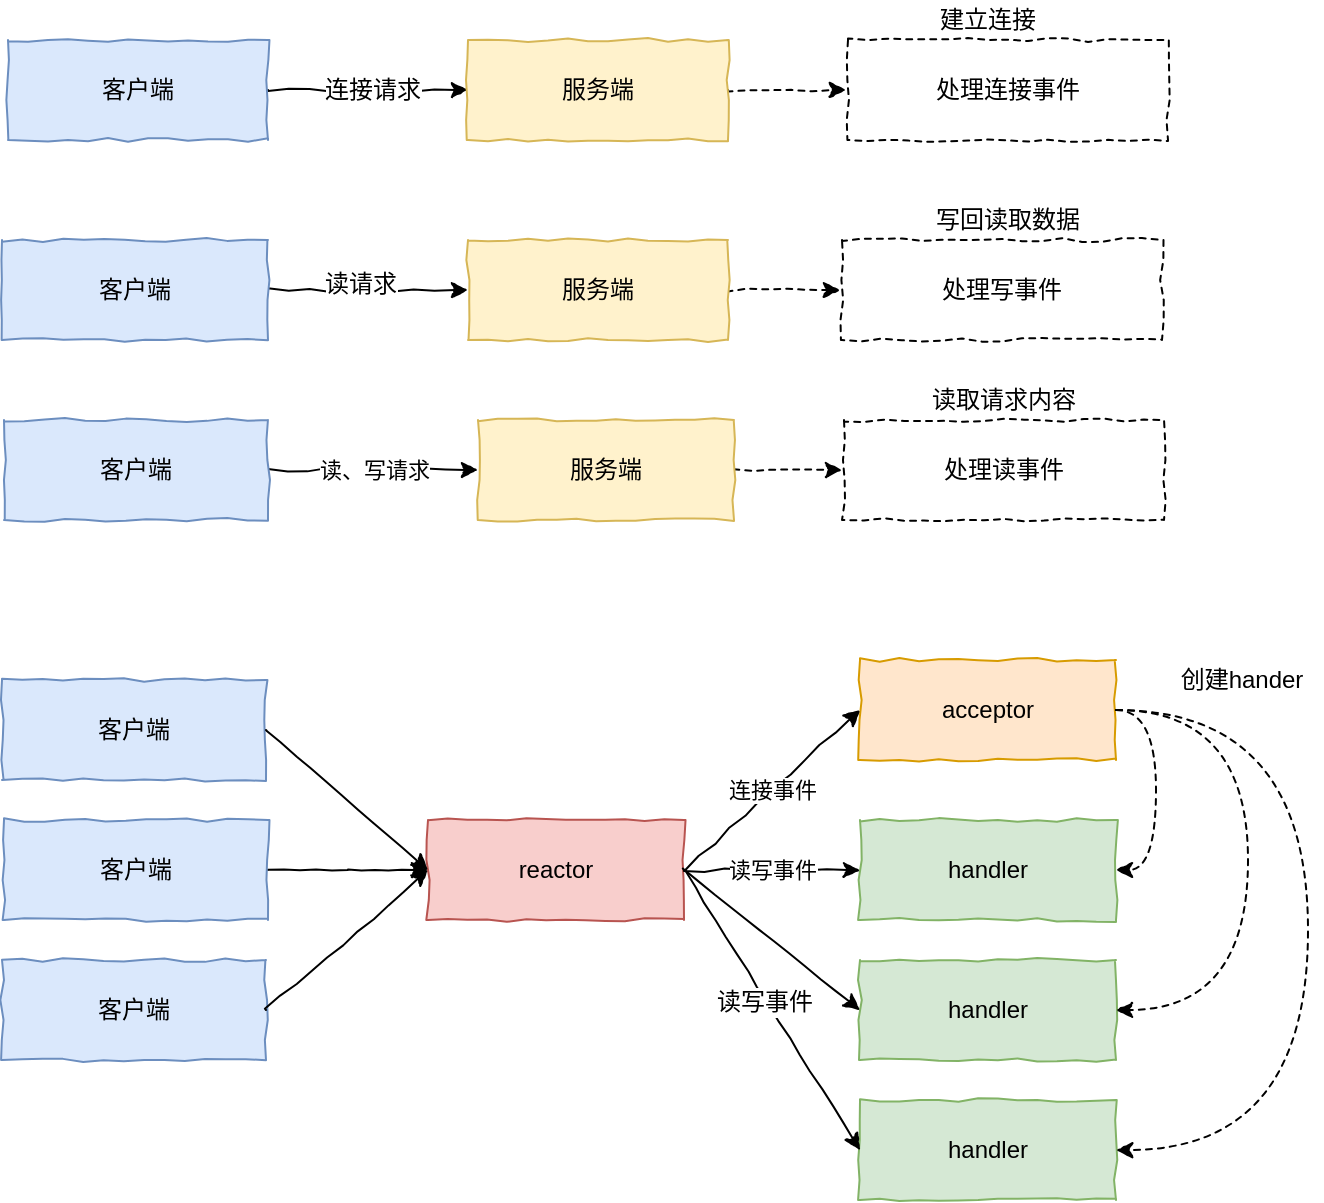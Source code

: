<mxfile version="12.2.4" pages="1"><diagram id="t0Y_sLKrXTWDEjhyHdri" name="Page-1"><mxGraphModel dx="865" dy="550" grid="1" gridSize="10" guides="1" tooltips="1" connect="1" arrows="1" fold="1" page="1" pageScale="1" pageWidth="827" pageHeight="1169" math="0" shadow="0"><root><mxCell id="0"/><mxCell id="1" parent="0"/><mxCell id="16" style="edgeStyle=orthogonalEdgeStyle;rounded=0;orthogonalLoop=1;jettySize=auto;html=1;exitX=1;exitY=0.5;exitDx=0;exitDy=0;entryX=0;entryY=0.5;entryDx=0;entryDy=0;comic=1;" parent="1" source="2" target="5" edge="1"><mxGeometry relative="1" as="geometry"/></mxCell><mxCell id="24" value="连接请求" style="text;html=1;resizable=0;points=[];align=center;verticalAlign=middle;labelBackgroundColor=#ffffff;" parent="16" vertex="1" connectable="0"><mxGeometry x="0.04" relative="1" as="geometry"><mxPoint as="offset"/></mxGeometry></mxCell><mxCell id="2" value="客户端" style="rounded=0;whiteSpace=wrap;html=1;fillColor=#dae8fc;strokeColor=#6c8ebf;comic=1;" parent="1" vertex="1"><mxGeometry x="50" y="60" width="130" height="50" as="geometry"/></mxCell><mxCell id="3" value="处理连接事件" style="rounded=0;whiteSpace=wrap;html=1;dashed=1;perimeterSpacing=1;comic=1;" parent="1" vertex="1"><mxGeometry x="470" y="60" width="160" height="50" as="geometry"/></mxCell><mxCell id="17" style="edgeStyle=orthogonalEdgeStyle;rounded=0;comic=1;orthogonalLoop=1;jettySize=auto;html=1;exitX=1;exitY=0.5;exitDx=0;exitDy=0;dashed=1;endArrow=classic;endFill=1;" parent="1" source="5" target="3" edge="1"><mxGeometry relative="1" as="geometry"/></mxCell><mxCell id="5" value="服务端" style="rounded=0;whiteSpace=wrap;html=1;fillColor=#fff2cc;strokeColor=#d6b656;comic=1;" parent="1" vertex="1"><mxGeometry x="280" y="60" width="130" height="50" as="geometry"/></mxCell><mxCell id="19" style="edgeStyle=orthogonalEdgeStyle;rounded=0;comic=1;orthogonalLoop=1;jettySize=auto;html=1;exitX=1;exitY=0.5;exitDx=0;exitDy=0;entryX=0;entryY=0.5;entryDx=0;entryDy=0;" parent="1" source="10" target="12" edge="1"><mxGeometry relative="1" as="geometry"/></mxCell><mxCell id="23" value="读请求" style="text;html=1;resizable=0;points=[];align=center;verticalAlign=middle;labelBackgroundColor=#ffffff;" parent="19" vertex="1" connectable="0"><mxGeometry x="-0.08" y="3" relative="1" as="geometry"><mxPoint as="offset"/></mxGeometry></mxCell><mxCell id="10" value="客户端" style="rounded=0;whiteSpace=wrap;html=1;fillColor=#dae8fc;strokeColor=#6c8ebf;comic=1;" parent="1" vertex="1"><mxGeometry x="47" y="160" width="133" height="50" as="geometry"/></mxCell><mxCell id="11" value="处理写事件" style="rounded=0;whiteSpace=wrap;html=1;dashed=1;perimeterSpacing=1;comic=1;" parent="1" vertex="1"><mxGeometry x="467" y="160" width="160" height="50" as="geometry"/></mxCell><mxCell id="18" style="edgeStyle=orthogonalEdgeStyle;rounded=0;comic=1;orthogonalLoop=1;jettySize=auto;html=1;entryX=0;entryY=0.5;entryDx=0;entryDy=0;dashed=1;" parent="1" source="12" target="11" edge="1"><mxGeometry relative="1" as="geometry"/></mxCell><mxCell id="12" value="服务端" style="rounded=0;whiteSpace=wrap;html=1;fillColor=#fff2cc;strokeColor=#d6b656;comic=1;" parent="1" vertex="1"><mxGeometry x="280" y="160" width="130" height="50" as="geometry"/></mxCell><mxCell id="20" value="读、写请求" style="edgeStyle=orthogonalEdgeStyle;rounded=0;comic=1;orthogonalLoop=1;jettySize=auto;html=1;exitX=1;exitY=0.5;exitDx=0;exitDy=0;entryX=0;entryY=0.5;entryDx=0;entryDy=0;" parent="1" source="13" target="15" edge="1"><mxGeometry relative="1" as="geometry"/></mxCell><mxCell id="13" value="客户端" style="rounded=0;whiteSpace=wrap;html=1;fillColor=#dae8fc;strokeColor=#6c8ebf;comic=1;" parent="1" vertex="1"><mxGeometry x="48" y="250" width="132" height="50" as="geometry"/></mxCell><mxCell id="14" value="处理读事件" style="rounded=0;whiteSpace=wrap;html=1;dashed=1;perimeterSpacing=1;comic=1;" parent="1" vertex="1"><mxGeometry x="468" y="250" width="160" height="50" as="geometry"/></mxCell><mxCell id="21" style="edgeStyle=orthogonalEdgeStyle;rounded=0;comic=1;orthogonalLoop=1;jettySize=auto;html=1;dashed=1;" parent="1" source="15" target="14" edge="1"><mxGeometry relative="1" as="geometry"/></mxCell><mxCell id="15" value="服务端" style="rounded=0;whiteSpace=wrap;html=1;fillColor=#fff2cc;strokeColor=#d6b656;comic=1;" parent="1" vertex="1"><mxGeometry x="285" y="250" width="128" height="50" as="geometry"/></mxCell><mxCell id="25" value="建立连接" style="text;html=1;strokeColor=none;fillColor=none;align=center;verticalAlign=middle;whiteSpace=wrap;rounded=0;dashed=1;comic=1;" parent="1" vertex="1"><mxGeometry x="510" y="40" width="60" height="20" as="geometry"/></mxCell><mxCell id="26" value="写回读取数据" style="text;html=1;strokeColor=none;fillColor=none;align=center;verticalAlign=middle;whiteSpace=wrap;rounded=0;dashed=1;comic=1;" parent="1" vertex="1"><mxGeometry x="510" y="140" width="80" height="20" as="geometry"/></mxCell><mxCell id="27" value="读取请求内容" style="text;html=1;resizable=0;points=[];autosize=1;align=left;verticalAlign=top;spacingTop=-4;" parent="1" vertex="1"><mxGeometry x="510" y="230" width="90" height="20" as="geometry"/></mxCell><mxCell id="49" value="" style="group" parent="1" vertex="1" connectable="0"><mxGeometry x="47" y="365" width="660" height="275" as="geometry"/></mxCell><mxCell id="28" value="客户端" style="rounded=0;whiteSpace=wrap;html=1;fillColor=#dae8fc;strokeColor=#6c8ebf;comic=1;" parent="49" vertex="1"><mxGeometry y="15" width="132" height="50" as="geometry"/></mxCell><mxCell id="33" style="edgeStyle=orthogonalEdgeStyle;rounded=0;comic=1;orthogonalLoop=1;jettySize=auto;html=1;exitX=1;exitY=0.5;exitDx=0;exitDy=0;endArrow=classic;endFill=1;" parent="49" source="29" edge="1"><mxGeometry relative="1" as="geometry"><mxPoint x="213" y="110" as="targetPoint"/></mxGeometry></mxCell><mxCell id="29" value="客户端" style="rounded=0;whiteSpace=wrap;html=1;fillColor=#dae8fc;strokeColor=#6c8ebf;comic=1;" parent="49" vertex="1"><mxGeometry x="1" y="85" width="132" height="50" as="geometry"/></mxCell><mxCell id="30" value="客户端" style="rounded=0;whiteSpace=wrap;html=1;fillColor=#dae8fc;strokeColor=#6c8ebf;comic=1;" parent="49" vertex="1"><mxGeometry y="155" width="132" height="50" as="geometry"/></mxCell><mxCell id="31" value="reactor" style="rounded=0;whiteSpace=wrap;html=1;fillColor=#f8cecc;strokeColor=#b85450;comic=1;" parent="49" vertex="1"><mxGeometry x="213" y="85" width="128" height="50" as="geometry"/></mxCell><mxCell id="32" style="rounded=0;comic=1;orthogonalLoop=1;jettySize=auto;html=1;exitX=1;exitY=0.5;exitDx=0;exitDy=0;entryX=0;entryY=0.5;entryDx=0;entryDy=0;endArrow=classic;endFill=1;" parent="49" source="28" target="31" edge="1"><mxGeometry relative="1" as="geometry"/></mxCell><mxCell id="35" style="rounded=0;comic=1;orthogonalLoop=1;jettySize=auto;html=1;exitX=1;exitY=0.5;exitDx=0;exitDy=0;entryX=0;entryY=0.5;entryDx=0;entryDy=0;endArrow=classic;endFill=1;" parent="49" source="30" target="31" edge="1"><mxGeometry relative="1" as="geometry"/></mxCell><mxCell id="36" value="acceptor" style="rounded=0;whiteSpace=wrap;html=1;comic=1;fillColor=#ffe6cc;strokeColor=#d79b00;" parent="49" vertex="1"><mxGeometry x="429" y="5" width="128" height="50" as="geometry"/></mxCell><mxCell id="40" value="连接事件" style="edgeStyle=none;rounded=0;comic=1;orthogonalLoop=1;jettySize=auto;html=1;exitX=1;exitY=0.5;exitDx=0;exitDy=0;entryX=0;entryY=0.5;entryDx=0;entryDy=0;endArrow=classic;endFill=1;" parent="49" source="31" target="36" edge="1"><mxGeometry relative="1" as="geometry"/></mxCell><mxCell id="37" value="handler" style="rounded=0;whiteSpace=wrap;html=1;comic=1;fillColor=#d5e8d4;strokeColor=#82b366;" parent="49" vertex="1"><mxGeometry x="429" y="85" width="128" height="50" as="geometry"/></mxCell><mxCell id="41" value="读写事件" style="edgeStyle=none;rounded=0;comic=1;orthogonalLoop=1;jettySize=auto;html=1;exitX=1;exitY=0.5;exitDx=0;exitDy=0;entryX=0;entryY=0.5;entryDx=0;entryDy=0;endArrow=classic;endFill=1;" parent="49" source="31" target="37" edge="1"><mxGeometry relative="1" as="geometry"/></mxCell><mxCell id="45" style="edgeStyle=orthogonalEdgeStyle;rounded=0;comic=1;orthogonalLoop=1;jettySize=auto;html=1;exitX=1;exitY=0.5;exitDx=0;exitDy=0;entryX=1;entryY=0.5;entryDx=0;entryDy=0;endArrow=classic;endFill=1;curved=1;dashed=1;" parent="49" source="36" target="37" edge="1"><mxGeometry relative="1" as="geometry"/></mxCell><mxCell id="38" value="handler" style="rounded=0;whiteSpace=wrap;html=1;comic=1;fillColor=#d5e8d4;strokeColor=#82b366;" parent="49" vertex="1"><mxGeometry x="429" y="225" width="128" height="50" as="geometry"/></mxCell><mxCell id="43" style="edgeStyle=none;rounded=0;comic=1;orthogonalLoop=1;jettySize=auto;html=1;exitX=1;exitY=0.5;exitDx=0;exitDy=0;entryX=0;entryY=0.5;entryDx=0;entryDy=0;endArrow=classic;endFill=1;" parent="49" source="31" target="38" edge="1"><mxGeometry relative="1" as="geometry"/></mxCell><mxCell id="44" value="读写事件" style="text;html=1;resizable=0;points=[];align=center;verticalAlign=middle;labelBackgroundColor=#ffffff;" parent="43" vertex="1" connectable="0"><mxGeometry x="-0.077" y="-1" relative="1" as="geometry"><mxPoint as="offset"/></mxGeometry></mxCell><mxCell id="47" style="edgeStyle=orthogonalEdgeStyle;curved=1;rounded=0;comic=1;orthogonalLoop=1;jettySize=auto;html=1;exitX=1;exitY=0.5;exitDx=0;exitDy=0;entryX=1;entryY=0.5;entryDx=0;entryDy=0;dashed=1;endArrow=classic;endFill=1;" parent="49" source="36" target="38" edge="1"><mxGeometry relative="1" as="geometry"><Array as="points"><mxPoint x="653" y="30"/><mxPoint x="653" y="250"/></Array></mxGeometry></mxCell><mxCell id="39" value="handler" style="rounded=0;whiteSpace=wrap;html=1;comic=1;fillColor=#d5e8d4;strokeColor=#82b366;" parent="49" vertex="1"><mxGeometry x="429" y="155" width="128" height="50" as="geometry"/></mxCell><mxCell id="42" style="edgeStyle=none;rounded=0;comic=1;orthogonalLoop=1;jettySize=auto;html=1;exitX=1;exitY=0.5;exitDx=0;exitDy=0;entryX=0;entryY=0.5;entryDx=0;entryDy=0;endArrow=classic;endFill=1;" parent="49" source="31" target="39" edge="1"><mxGeometry relative="1" as="geometry"/></mxCell><mxCell id="46" style="edgeStyle=orthogonalEdgeStyle;curved=1;rounded=0;comic=1;orthogonalLoop=1;jettySize=auto;html=1;exitX=1;exitY=0.5;exitDx=0;exitDy=0;entryX=1;entryY=0.5;entryDx=0;entryDy=0;dashed=1;endArrow=classic;endFill=1;" parent="49" source="36" target="39" edge="1"><mxGeometry relative="1" as="geometry"><Array as="points"><mxPoint x="623" y="30"/><mxPoint x="623" y="180"/></Array></mxGeometry></mxCell><mxCell id="48" value="创建hander" style="text;html=1;strokeColor=none;fillColor=none;align=center;verticalAlign=middle;whiteSpace=wrap;rounded=0;dashed=1;comic=1;" parent="49" vertex="1"><mxGeometry x="580" width="80" height="30" as="geometry"/></mxCell></root></mxGraphModel></diagram></mxfile>